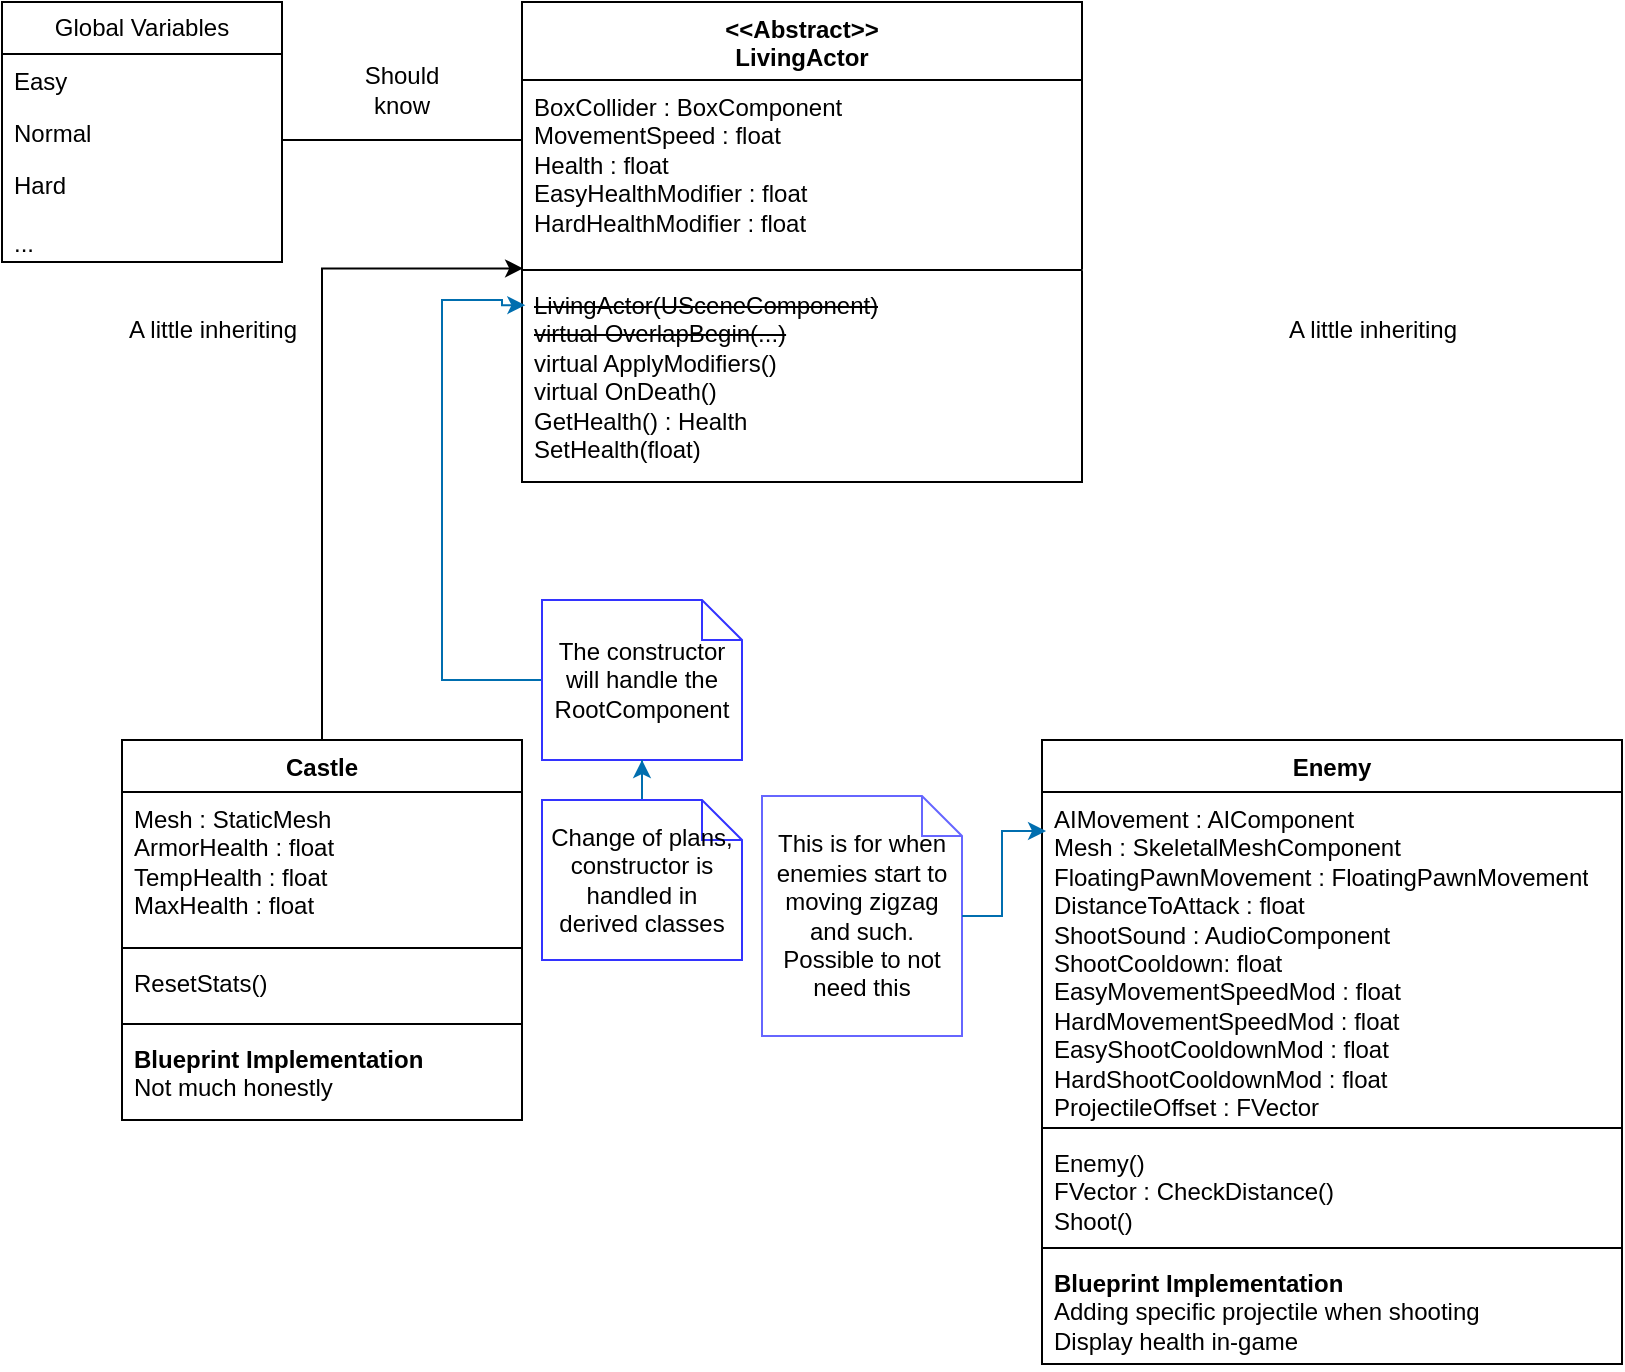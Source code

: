 <mxfile version="22.0.3" type="device">
  <diagram name="Page-1" id="EKH4ouBMmT7rw-T47lvT">
    <mxGraphModel dx="819" dy="482" grid="1" gridSize="10" guides="1" tooltips="1" connect="1" arrows="1" fold="1" page="1" pageScale="1" pageWidth="850" pageHeight="1100" math="0" shadow="0">
      <root>
        <mxCell id="0" />
        <mxCell id="1" parent="0" />
        <mxCell id="DSmxuehfg6mSqZ2CfTV4-5" value="&amp;lt;&amp;lt;Abstract&amp;gt;&amp;gt;&lt;br&gt;LivingActor" style="swimlane;fontStyle=1;align=center;verticalAlign=top;childLayout=stackLayout;horizontal=1;startSize=39;horizontalStack=0;resizeParent=1;resizeParentMax=0;resizeLast=0;collapsible=1;marginBottom=0;whiteSpace=wrap;html=1;" parent="1" vertex="1">
          <mxGeometry x="280" y="21" width="280" height="240" as="geometry" />
        </mxCell>
        <mxCell id="DSmxuehfg6mSqZ2CfTV4-6" value="BoxCollider : BoxComponent&lt;br&gt;MovementSpeed : float&lt;br&gt;Health : float&lt;br&gt;EasyHealthModifier : float&lt;br&gt;HardHealthModifier : float" style="text;strokeColor=none;fillColor=none;align=left;verticalAlign=top;spacingLeft=4;spacingRight=4;overflow=hidden;rotatable=0;points=[[0,0.5],[1,0.5]];portConstraint=eastwest;whiteSpace=wrap;html=1;" parent="DSmxuehfg6mSqZ2CfTV4-5" vertex="1">
          <mxGeometry y="39" width="280" height="91" as="geometry" />
        </mxCell>
        <mxCell id="DSmxuehfg6mSqZ2CfTV4-7" value="" style="line;strokeWidth=1;fillColor=none;align=left;verticalAlign=middle;spacingTop=-1;spacingLeft=3;spacingRight=3;rotatable=0;labelPosition=right;points=[];portConstraint=eastwest;strokeColor=inherit;" parent="DSmxuehfg6mSqZ2CfTV4-5" vertex="1">
          <mxGeometry y="130" width="280" height="8" as="geometry" />
        </mxCell>
        <mxCell id="DSmxuehfg6mSqZ2CfTV4-8" value="&lt;strike&gt;LivingActor(USceneComponent)&lt;/strike&gt;&lt;br&gt;&lt;strike&gt;virtual OverlapBegin(...)&lt;/strike&gt;&lt;br&gt;virtual ApplyModifiers()&lt;br&gt;virtual OnDeath()&lt;br&gt;GetHealth() : Health&lt;br&gt;SetHealth(float)" style="text;strokeColor=none;fillColor=none;align=left;verticalAlign=top;spacingLeft=4;spacingRight=4;overflow=hidden;rotatable=0;points=[[0,0.5],[1,0.5]];portConstraint=eastwest;whiteSpace=wrap;html=1;" parent="DSmxuehfg6mSqZ2CfTV4-5" vertex="1">
          <mxGeometry y="138" width="280" height="102" as="geometry" />
        </mxCell>
        <mxCell id="DSmxuehfg6mSqZ2CfTV4-9" value="Castle" style="swimlane;fontStyle=1;align=center;verticalAlign=top;childLayout=stackLayout;horizontal=1;startSize=26;horizontalStack=0;resizeParent=1;resizeParentMax=0;resizeLast=0;collapsible=1;marginBottom=0;whiteSpace=wrap;html=1;" parent="1" vertex="1">
          <mxGeometry x="80" y="390" width="200" height="190" as="geometry" />
        </mxCell>
        <mxCell id="DSmxuehfg6mSqZ2CfTV4-10" value="Mesh : StaticMesh&lt;br&gt;ArmorHealth : float&lt;br&gt;TempHealth : float&lt;br&gt;MaxHealth : float" style="text;strokeColor=none;fillColor=none;align=left;verticalAlign=top;spacingLeft=4;spacingRight=4;overflow=hidden;rotatable=0;points=[[0,0.5],[1,0.5]];portConstraint=eastwest;whiteSpace=wrap;html=1;" parent="DSmxuehfg6mSqZ2CfTV4-9" vertex="1">
          <mxGeometry y="26" width="200" height="74" as="geometry" />
        </mxCell>
        <mxCell id="DSmxuehfg6mSqZ2CfTV4-11" value="" style="line;strokeWidth=1;fillColor=none;align=left;verticalAlign=middle;spacingTop=-1;spacingLeft=3;spacingRight=3;rotatable=0;labelPosition=right;points=[];portConstraint=eastwest;strokeColor=inherit;" parent="DSmxuehfg6mSqZ2CfTV4-9" vertex="1">
          <mxGeometry y="100" width="200" height="8" as="geometry" />
        </mxCell>
        <mxCell id="DSmxuehfg6mSqZ2CfTV4-12" value="ResetStats()" style="text;strokeColor=none;fillColor=none;align=left;verticalAlign=top;spacingLeft=4;spacingRight=4;overflow=hidden;rotatable=0;points=[[0,0.5],[1,0.5]];portConstraint=eastwest;whiteSpace=wrap;html=1;" parent="DSmxuehfg6mSqZ2CfTV4-9" vertex="1">
          <mxGeometry y="108" width="200" height="30" as="geometry" />
        </mxCell>
        <mxCell id="DSmxuehfg6mSqZ2CfTV4-13" value="" style="line;strokeWidth=1;fillColor=none;align=left;verticalAlign=middle;spacingTop=-1;spacingLeft=3;spacingRight=3;rotatable=0;labelPosition=right;points=[];portConstraint=eastwest;strokeColor=inherit;" parent="DSmxuehfg6mSqZ2CfTV4-9" vertex="1">
          <mxGeometry y="138" width="200" height="8" as="geometry" />
        </mxCell>
        <mxCell id="DSmxuehfg6mSqZ2CfTV4-14" value="&lt;b&gt;Blueprint Implementation&lt;/b&gt;&lt;br&gt;Not much honestly" style="text;strokeColor=none;fillColor=none;align=left;verticalAlign=top;spacingLeft=4;spacingRight=4;overflow=hidden;rotatable=0;points=[[0,0.5],[1,0.5]];portConstraint=eastwest;whiteSpace=wrap;html=1;" parent="DSmxuehfg6mSqZ2CfTV4-9" vertex="1">
          <mxGeometry y="146" width="200" height="44" as="geometry" />
        </mxCell>
        <mxCell id="DSmxuehfg6mSqZ2CfTV4-21" style="edgeStyle=orthogonalEdgeStyle;rounded=0;orthogonalLoop=1;jettySize=auto;html=1;entryX=0.002;entryY=0.399;entryDx=0;entryDy=0;entryPerimeter=0;" parent="1" source="DSmxuehfg6mSqZ2CfTV4-9" target="DSmxuehfg6mSqZ2CfTV4-7" edge="1">
          <mxGeometry relative="1" as="geometry" />
        </mxCell>
        <mxCell id="DSmxuehfg6mSqZ2CfTV4-28" style="edgeStyle=orthogonalEdgeStyle;rounded=0;orthogonalLoop=1;jettySize=auto;html=1;endArrow=block;endFill=1;strokeColor=#ffffff;" parent="1" target="DSmxuehfg6mSqZ2CfTV4-7" edge="1">
          <mxGeometry relative="1" as="geometry">
            <mxPoint x="650" y="390" as="sourcePoint" />
          </mxGeometry>
        </mxCell>
        <mxCell id="DSmxuehfg6mSqZ2CfTV4-30" value="A little inheriting" style="text;html=1;align=center;verticalAlign=middle;resizable=0;points=[];autosize=1;strokeColor=none;fillColor=none;" parent="1" vertex="1">
          <mxGeometry x="70" y="170" width="110" height="30" as="geometry" />
        </mxCell>
        <mxCell id="DSmxuehfg6mSqZ2CfTV4-31" value="A little inheriting" style="text;html=1;align=center;verticalAlign=middle;resizable=0;points=[];autosize=1;strokeColor=none;fillColor=none;" parent="1" vertex="1">
          <mxGeometry x="650" y="170" width="110" height="30" as="geometry" />
        </mxCell>
        <mxCell id="DSmxuehfg6mSqZ2CfTV4-32" value="" style="endArrow=none;html=1;rounded=0;" parent="1" edge="1">
          <mxGeometry width="50" height="50" relative="1" as="geometry">
            <mxPoint x="160" y="90" as="sourcePoint" />
            <mxPoint x="280" y="90" as="targetPoint" />
          </mxGeometry>
        </mxCell>
        <mxCell id="3FUEns-dPBj-UqEda8dc-1" value="Global Variables" style="swimlane;fontStyle=0;childLayout=stackLayout;horizontal=1;startSize=26;fillColor=none;horizontalStack=0;resizeParent=1;resizeParentMax=0;resizeLast=0;collapsible=1;marginBottom=0;whiteSpace=wrap;html=1;" parent="1" vertex="1">
          <mxGeometry x="20" y="21" width="140" height="130" as="geometry" />
        </mxCell>
        <mxCell id="3FUEns-dPBj-UqEda8dc-2" value="Easy&lt;br&gt;" style="text;strokeColor=none;fillColor=none;align=left;verticalAlign=top;spacingLeft=4;spacingRight=4;overflow=hidden;rotatable=0;points=[[0,0.5],[1,0.5]];portConstraint=eastwest;whiteSpace=wrap;html=1;" parent="3FUEns-dPBj-UqEda8dc-1" vertex="1">
          <mxGeometry y="26" width="140" height="26" as="geometry" />
        </mxCell>
        <mxCell id="3FUEns-dPBj-UqEda8dc-3" value="Normal&lt;span style=&quot;white-space: pre;&quot;&gt;&#x9;&lt;/span&gt;" style="text;strokeColor=none;fillColor=none;align=left;verticalAlign=top;spacingLeft=4;spacingRight=4;overflow=hidden;rotatable=0;points=[[0,0.5],[1,0.5]];portConstraint=eastwest;whiteSpace=wrap;html=1;" parent="3FUEns-dPBj-UqEda8dc-1" vertex="1">
          <mxGeometry y="52" width="140" height="26" as="geometry" />
        </mxCell>
        <mxCell id="3FUEns-dPBj-UqEda8dc-4" value="Hard&lt;br&gt;&lt;br&gt;..." style="text;strokeColor=none;fillColor=none;align=left;verticalAlign=top;spacingLeft=4;spacingRight=4;overflow=hidden;rotatable=0;points=[[0,0.5],[1,0.5]];portConstraint=eastwest;whiteSpace=wrap;html=1;" parent="3FUEns-dPBj-UqEda8dc-1" vertex="1">
          <mxGeometry y="78" width="140" height="52" as="geometry" />
        </mxCell>
        <mxCell id="3FUEns-dPBj-UqEda8dc-5" value="Should know" style="text;html=1;strokeColor=none;fillColor=none;align=center;verticalAlign=middle;whiteSpace=wrap;rounded=0;" parent="1" vertex="1">
          <mxGeometry x="190" y="50" width="60" height="30" as="geometry" />
        </mxCell>
        <mxCell id="0NiOdx1bSxAbVccs_nox-2" style="edgeStyle=orthogonalEdgeStyle;rounded=0;orthogonalLoop=1;jettySize=auto;html=1;entryX=0.006;entryY=0.133;entryDx=0;entryDy=0;entryPerimeter=0;exitX=0;exitY=0.5;exitDx=0;exitDy=0;exitPerimeter=0;fillColor=#1ba1e2;strokeColor=#006EAF;" parent="1" source="0NiOdx1bSxAbVccs_nox-3" target="DSmxuehfg6mSqZ2CfTV4-8" edge="1">
          <mxGeometry relative="1" as="geometry">
            <mxPoint x="270" y="360" as="sourcePoint" />
            <Array as="points">
              <mxPoint x="240" y="360" />
              <mxPoint x="240" y="170" />
              <mxPoint x="270" y="170" />
              <mxPoint x="270" y="173" />
            </Array>
          </mxGeometry>
        </mxCell>
        <mxCell id="0NiOdx1bSxAbVccs_nox-3" value="The constructor will handle the RootComponent" style="shape=note;size=20;whiteSpace=wrap;html=1;strokeColor=#3333FF;" parent="1" vertex="1">
          <mxGeometry x="290" y="320" width="100" height="80" as="geometry" />
        </mxCell>
        <mxCell id="0NiOdx1bSxAbVccs_nox-5" value="Enemy" style="swimlane;fontStyle=1;align=center;verticalAlign=top;childLayout=stackLayout;horizontal=1;startSize=26;horizontalStack=0;resizeParent=1;resizeParentMax=0;resizeLast=0;collapsible=1;marginBottom=0;whiteSpace=wrap;html=1;" parent="1" vertex="1">
          <mxGeometry x="540" y="390" width="290" height="312" as="geometry" />
        </mxCell>
        <mxCell id="0NiOdx1bSxAbVccs_nox-6" value="AIMovement : AIComponent&lt;br&gt;Mesh : SkeletalMeshComponent&lt;br&gt;FloatingPawnMovement : FloatingPawnMovement&lt;br&gt;DistanceToAttack : float&lt;br&gt;ShootSound : AudioComponent&lt;br&gt;ShootCooldown: float&lt;br&gt;EasyMovementSpeedMod : float&lt;br&gt;HardMovementSpeedMod : float&lt;br&gt;EasyShootCooldownMod : float&lt;br&gt;HardShootCooldownMod : float&lt;br&gt;ProjectileOffset : FVector" style="text;strokeColor=none;fillColor=none;align=left;verticalAlign=top;spacingLeft=4;spacingRight=4;overflow=hidden;rotatable=0;points=[[0,0.5],[1,0.5]];portConstraint=eastwest;whiteSpace=wrap;html=1;" parent="0NiOdx1bSxAbVccs_nox-5" vertex="1">
          <mxGeometry y="26" width="290" height="164" as="geometry" />
        </mxCell>
        <mxCell id="0NiOdx1bSxAbVccs_nox-7" value="" style="line;strokeWidth=1;fillColor=none;align=left;verticalAlign=middle;spacingTop=-1;spacingLeft=3;spacingRight=3;rotatable=0;labelPosition=right;points=[];portConstraint=eastwest;strokeColor=inherit;" parent="0NiOdx1bSxAbVccs_nox-5" vertex="1">
          <mxGeometry y="190" width="290" height="8" as="geometry" />
        </mxCell>
        <mxCell id="0NiOdx1bSxAbVccs_nox-8" value="Enemy()&lt;br&gt;FVector : CheckDistance()&lt;br&gt;Shoot()" style="text;strokeColor=none;fillColor=none;align=left;verticalAlign=top;spacingLeft=4;spacingRight=4;overflow=hidden;rotatable=0;points=[[0,0.5],[1,0.5]];portConstraint=eastwest;whiteSpace=wrap;html=1;" parent="0NiOdx1bSxAbVccs_nox-5" vertex="1">
          <mxGeometry y="198" width="290" height="52" as="geometry" />
        </mxCell>
        <mxCell id="0NiOdx1bSxAbVccs_nox-9" value="" style="line;strokeWidth=1;fillColor=none;align=left;verticalAlign=middle;spacingTop=-1;spacingLeft=3;spacingRight=3;rotatable=0;labelPosition=right;points=[];portConstraint=eastwest;strokeColor=inherit;" parent="0NiOdx1bSxAbVccs_nox-5" vertex="1">
          <mxGeometry y="250" width="290" height="8" as="geometry" />
        </mxCell>
        <mxCell id="0NiOdx1bSxAbVccs_nox-10" value="&lt;b&gt;Blueprint Implementation&lt;/b&gt;&lt;br&gt;Adding specific projectile when shooting&lt;br&gt;Display health in-game" style="text;strokeColor=none;fillColor=none;align=left;verticalAlign=top;spacingLeft=4;spacingRight=4;overflow=hidden;rotatable=0;points=[[0,0.5],[1,0.5]];portConstraint=eastwest;whiteSpace=wrap;html=1;" parent="0NiOdx1bSxAbVccs_nox-5" vertex="1">
          <mxGeometry y="258" width="290" height="54" as="geometry" />
        </mxCell>
        <mxCell id="ufSyC9iTuEUAAOwYjkHh-1" value="This is for when enemies start to moving zigzag and such.&lt;br&gt;Possible to not need this" style="shape=note;size=20;whiteSpace=wrap;html=1;fillColor=default;strokeColor=#6666FF;" parent="1" vertex="1">
          <mxGeometry x="400" y="418" width="100" height="120" as="geometry" />
        </mxCell>
        <mxCell id="ufSyC9iTuEUAAOwYjkHh-2" style="edgeStyle=orthogonalEdgeStyle;rounded=0;orthogonalLoop=1;jettySize=auto;html=1;entryX=0.007;entryY=0.119;entryDx=0;entryDy=0;entryPerimeter=0;fillColor=#1ba1e2;strokeColor=#006EAF;" parent="1" source="ufSyC9iTuEUAAOwYjkHh-1" target="0NiOdx1bSxAbVccs_nox-6" edge="1">
          <mxGeometry relative="1" as="geometry" />
        </mxCell>
        <mxCell id="bIGJUcOt6Nt_02Kn3jwI-12" value="" style="edgeStyle=orthogonalEdgeStyle;rounded=0;orthogonalLoop=1;jettySize=auto;html=1;fillColor=#1ba1e2;strokeColor=#006EAF;" parent="1" source="bIGJUcOt6Nt_02Kn3jwI-10" target="0NiOdx1bSxAbVccs_nox-3" edge="1">
          <mxGeometry relative="1" as="geometry" />
        </mxCell>
        <mxCell id="bIGJUcOt6Nt_02Kn3jwI-10" value="Change of plans, constructor is handled in derived classes" style="shape=note;size=20;whiteSpace=wrap;html=1;strokeColor=#3333FF;" parent="1" vertex="1">
          <mxGeometry x="290" y="420" width="100" height="80" as="geometry" />
        </mxCell>
      </root>
    </mxGraphModel>
  </diagram>
</mxfile>
